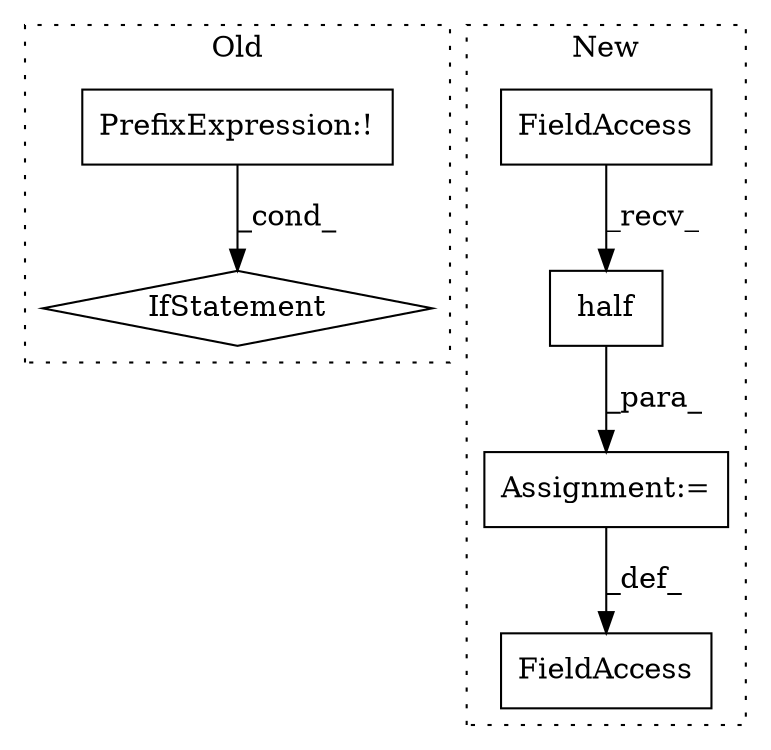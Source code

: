 digraph G {
subgraph cluster0 {
1 [label="IfStatement" a="25" s="5907,5927" l="4,2" shape="diamond"];
5 [label="PrefixExpression:!" a="38" s="5911" l="1" shape="box"];
label = "Old";
style="dotted";
}
subgraph cluster1 {
2 [label="half" a="32" s="6054" l="6" shape="box"];
3 [label="FieldAccess" a="22" s="6042" l="11" shape="box"];
4 [label="FieldAccess" a="22" s="6030" l="11" shape="box"];
6 [label="Assignment:=" a="7" s="6041" l="1" shape="box"];
label = "New";
style="dotted";
}
2 -> 6 [label="_para_"];
3 -> 2 [label="_recv_"];
5 -> 1 [label="_cond_"];
6 -> 4 [label="_def_"];
}